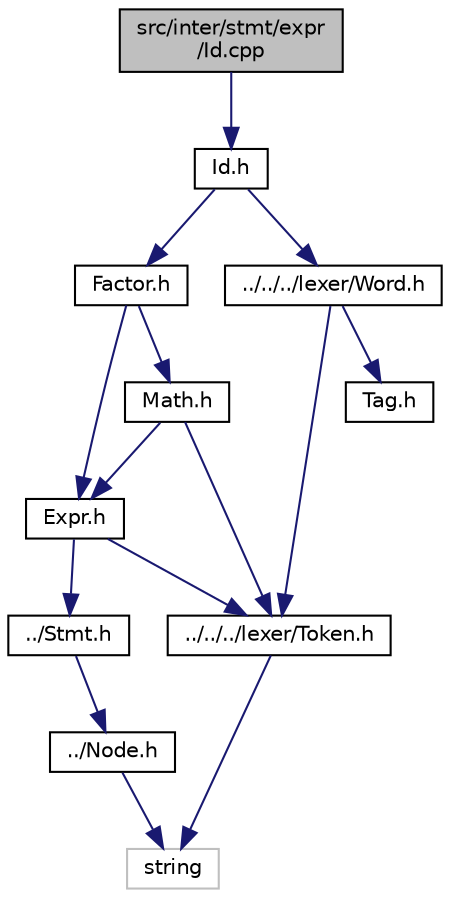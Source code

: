 digraph "src/inter/stmt/expr/Id.cpp"
{
  edge [fontname="Helvetica",fontsize="10",labelfontname="Helvetica",labelfontsize="10"];
  node [fontname="Helvetica",fontsize="10",shape=record];
  Node0 [label="src/inter/stmt/expr\l/Id.cpp",height=0.2,width=0.4,color="black", fillcolor="grey75", style="filled", fontcolor="black"];
  Node0 -> Node1 [color="midnightblue",fontsize="10",style="solid",fontname="Helvetica"];
  Node1 [label="Id.h",height=0.2,width=0.4,color="black", fillcolor="white", style="filled",URL="$_id_8h.html"];
  Node1 -> Node2 [color="midnightblue",fontsize="10",style="solid",fontname="Helvetica"];
  Node2 [label="Factor.h",height=0.2,width=0.4,color="black", fillcolor="white", style="filled",URL="$_factor_8h.html"];
  Node2 -> Node3 [color="midnightblue",fontsize="10",style="solid",fontname="Helvetica"];
  Node3 [label="Expr.h",height=0.2,width=0.4,color="black", fillcolor="white", style="filled",URL="$_expr_8h.html"];
  Node3 -> Node4 [color="midnightblue",fontsize="10",style="solid",fontname="Helvetica"];
  Node4 [label="../Stmt.h",height=0.2,width=0.4,color="black", fillcolor="white", style="filled",URL="$_stmt_8h.html"];
  Node4 -> Node5 [color="midnightblue",fontsize="10",style="solid",fontname="Helvetica"];
  Node5 [label="../Node.h",height=0.2,width=0.4,color="black", fillcolor="white", style="filled",URL="$_node_8h.html"];
  Node5 -> Node6 [color="midnightblue",fontsize="10",style="solid",fontname="Helvetica"];
  Node6 [label="string",height=0.2,width=0.4,color="grey75", fillcolor="white", style="filled"];
  Node3 -> Node7 [color="midnightblue",fontsize="10",style="solid",fontname="Helvetica"];
  Node7 [label="../../../lexer/Token.h",height=0.2,width=0.4,color="black", fillcolor="white", style="filled",URL="$_token_8h.html"];
  Node7 -> Node6 [color="midnightblue",fontsize="10",style="solid",fontname="Helvetica"];
  Node2 -> Node8 [color="midnightblue",fontsize="10",style="solid",fontname="Helvetica"];
  Node8 [label="Math.h",height=0.2,width=0.4,color="black", fillcolor="white", style="filled",URL="$_math_8h.html"];
  Node8 -> Node7 [color="midnightblue",fontsize="10",style="solid",fontname="Helvetica"];
  Node8 -> Node3 [color="midnightblue",fontsize="10",style="solid",fontname="Helvetica"];
  Node1 -> Node9 [color="midnightblue",fontsize="10",style="solid",fontname="Helvetica"];
  Node9 [label="../../../lexer/Word.h",height=0.2,width=0.4,color="black", fillcolor="white", style="filled",URL="$_word_8h.html"];
  Node9 -> Node7 [color="midnightblue",fontsize="10",style="solid",fontname="Helvetica"];
  Node9 -> Node10 [color="midnightblue",fontsize="10",style="solid",fontname="Helvetica"];
  Node10 [label="Tag.h",height=0.2,width=0.4,color="black", fillcolor="white", style="filled",URL="$_tag_8h.html"];
}
